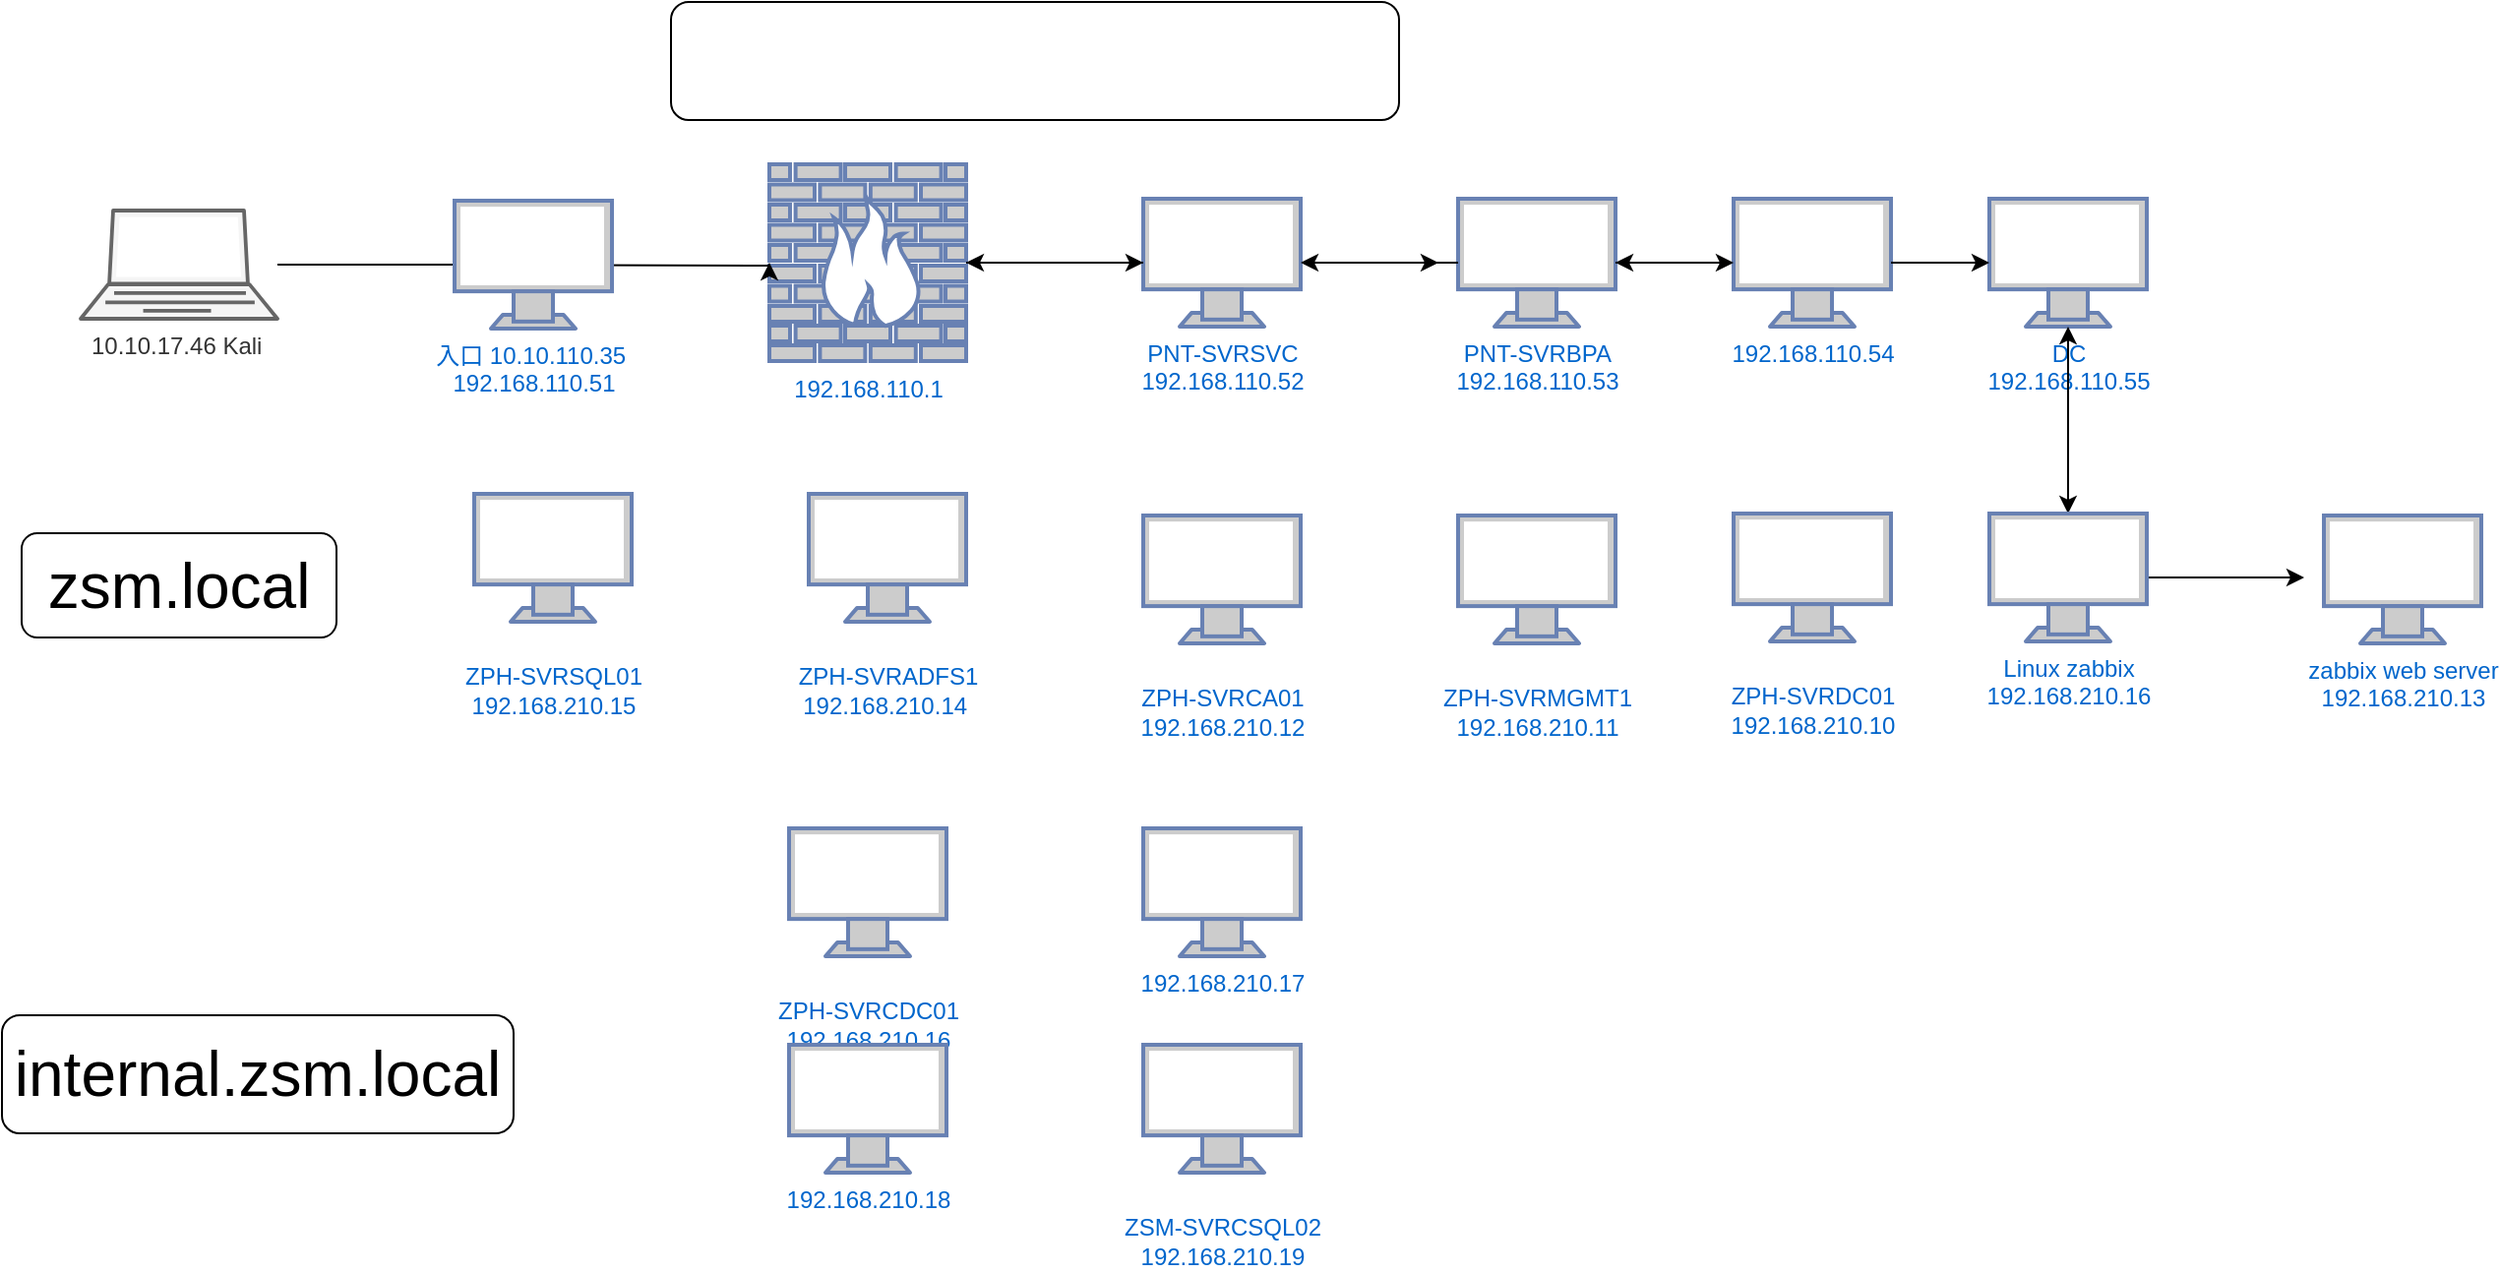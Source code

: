 <mxfile version="22.1.4" type="github">
  <diagram name="第 1 页" id="wmtw0mjW5K8laOdtFt9j">
    <mxGraphModel dx="2327" dy="774" grid="1" gridSize="10" guides="1" tooltips="1" connect="1" arrows="1" fold="1" page="1" pageScale="1" pageWidth="827" pageHeight="1169" math="0" shadow="0">
      <root>
        <mxCell id="0" />
        <mxCell id="1" parent="0" />
        <mxCell id="46mbo0AD8bIb3ruqI7Su-12" style="edgeStyle=orthogonalEdgeStyle;rounded=0;orthogonalLoop=1;jettySize=auto;html=1;" parent="1" source="46mbo0AD8bIb3ruqI7Su-1" edge="1">
          <mxGeometry relative="1" as="geometry">
            <mxPoint x="240" y="142.5" as="targetPoint" />
          </mxGeometry>
        </mxCell>
        <mxCell id="46mbo0AD8bIb3ruqI7Su-1" value="PNT-SVRSVC&lt;br&gt;192.168.110.52&lt;br&gt;" style="fontColor=#0066CC;verticalAlign=top;verticalLabelPosition=bottom;labelPosition=center;align=center;html=1;outlineConnect=0;fillColor=#CCCCCC;strokeColor=#6881B3;gradientColor=none;gradientDirection=north;strokeWidth=2;shape=mxgraph.networks.monitor;" parent="1" vertex="1">
          <mxGeometry x="90" y="110" width="80" height="65" as="geometry" />
        </mxCell>
        <mxCell id="46mbo0AD8bIb3ruqI7Su-2" value="PNT-SVRBPA&lt;br&gt;192.168.110.53" style="fontColor=#0066CC;verticalAlign=top;verticalLabelPosition=bottom;labelPosition=center;align=center;html=1;outlineConnect=0;fillColor=#CCCCCC;strokeColor=#6881B3;gradientColor=none;gradientDirection=north;strokeWidth=2;shape=mxgraph.networks.monitor;" parent="1" vertex="1">
          <mxGeometry x="250" y="110" width="80" height="65" as="geometry" />
        </mxCell>
        <mxCell id="46mbo0AD8bIb3ruqI7Su-16" style="edgeStyle=orthogonalEdgeStyle;rounded=0;orthogonalLoop=1;jettySize=auto;html=1;" parent="1" source="46mbo0AD8bIb3ruqI7Su-3" target="46mbo0AD8bIb3ruqI7Su-2" edge="1">
          <mxGeometry relative="1" as="geometry" />
        </mxCell>
        <mxCell id="46mbo0AD8bIb3ruqI7Su-3" value="192.168.110.54" style="fontColor=#0066CC;verticalAlign=top;verticalLabelPosition=bottom;labelPosition=center;align=center;html=1;outlineConnect=0;fillColor=#CCCCCC;strokeColor=#6881B3;gradientColor=none;gradientDirection=north;strokeWidth=2;shape=mxgraph.networks.monitor;" parent="1" vertex="1">
          <mxGeometry x="390" y="110" width="80" height="65" as="geometry" />
        </mxCell>
        <mxCell id="46mbo0AD8bIb3ruqI7Su-15" style="edgeStyle=orthogonalEdgeStyle;rounded=0;orthogonalLoop=1;jettySize=auto;html=1;" parent="1" source="46mbo0AD8bIb3ruqI7Su-4" target="46mbo0AD8bIb3ruqI7Su-5" edge="1">
          <mxGeometry relative="1" as="geometry" />
        </mxCell>
        <mxCell id="46mbo0AD8bIb3ruqI7Su-4" value="DC&lt;br&gt;192.168.110.55&lt;br&gt;" style="fontColor=#0066CC;verticalAlign=top;verticalLabelPosition=bottom;labelPosition=center;align=center;html=1;outlineConnect=0;fillColor=#CCCCCC;strokeColor=#6881B3;gradientColor=none;gradientDirection=north;strokeWidth=2;shape=mxgraph.networks.monitor;" parent="1" vertex="1">
          <mxGeometry x="520" y="110" width="80" height="65" as="geometry" />
        </mxCell>
        <mxCell id="46mbo0AD8bIb3ruqI7Su-19" style="edgeStyle=orthogonalEdgeStyle;rounded=0;orthogonalLoop=1;jettySize=auto;html=1;" parent="1" source="46mbo0AD8bIb3ruqI7Su-5" target="46mbo0AD8bIb3ruqI7Su-4" edge="1">
          <mxGeometry relative="1" as="geometry" />
        </mxCell>
        <mxCell id="46mbo0AD8bIb3ruqI7Su-24" style="edgeStyle=orthogonalEdgeStyle;rounded=0;orthogonalLoop=1;jettySize=auto;html=1;" parent="1" source="46mbo0AD8bIb3ruqI7Su-5" edge="1">
          <mxGeometry relative="1" as="geometry">
            <mxPoint x="680" y="302.5" as="targetPoint" />
          </mxGeometry>
        </mxCell>
        <mxCell id="46mbo0AD8bIb3ruqI7Su-5" value="Linux zabbix&lt;br&gt;192.168.210.16" style="fontColor=#0066CC;verticalAlign=top;verticalLabelPosition=bottom;labelPosition=center;align=center;html=1;outlineConnect=0;fillColor=#CCCCCC;strokeColor=#6881B3;gradientColor=none;gradientDirection=north;strokeWidth=2;shape=mxgraph.networks.monitor;" parent="1" vertex="1">
          <mxGeometry x="520" y="270" width="80" height="65" as="geometry" />
        </mxCell>
        <mxCell id="46mbo0AD8bIb3ruqI7Su-6" value="&lt;br&gt;ZPH-SVRDC01&lt;br&gt;192.168.210.10" style="fontColor=#0066CC;verticalAlign=top;verticalLabelPosition=bottom;labelPosition=center;align=center;html=1;outlineConnect=0;fillColor=#CCCCCC;strokeColor=#6881B3;gradientColor=none;gradientDirection=north;strokeWidth=2;shape=mxgraph.networks.monitor;" parent="1" vertex="1">
          <mxGeometry x="390" y="270" width="80" height="65" as="geometry" />
        </mxCell>
        <mxCell id="46mbo0AD8bIb3ruqI7Su-7" value="192.168.110.1" style="fontColor=#0066CC;verticalAlign=top;verticalLabelPosition=bottom;labelPosition=center;align=center;html=1;outlineConnect=0;fillColor=#CCCCCC;strokeColor=#6881B3;gradientColor=none;gradientDirection=north;strokeWidth=2;shape=mxgraph.networks.firewall;" parent="1" vertex="1">
          <mxGeometry x="-100" y="92.5" width="100" height="100" as="geometry" />
        </mxCell>
        <mxCell id="46mbo0AD8bIb3ruqI7Su-9" style="edgeStyle=orthogonalEdgeStyle;rounded=0;orthogonalLoop=1;jettySize=auto;html=1;entryX=0;entryY=0.5;entryDx=0;entryDy=0;entryPerimeter=0;" parent="1" source="46mbo0AD8bIb3ruqI7Su-8" target="46mbo0AD8bIb3ruqI7Su-7" edge="1">
          <mxGeometry relative="1" as="geometry">
            <mxPoint x="-150" y="143.5" as="targetPoint" />
            <Array as="points">
              <mxPoint x="-260" y="143" />
              <mxPoint x="-260" y="144" />
              <mxPoint x="-100" y="144" />
            </Array>
          </mxGeometry>
        </mxCell>
        <mxCell id="46mbo0AD8bIb3ruqI7Su-8" value="10.10.17.46 Kali&amp;nbsp;" style="fontColor=#333333;verticalAlign=top;verticalLabelPosition=bottom;labelPosition=center;align=center;html=1;outlineConnect=0;fillColor=#f5f5f5;strokeColor=#666666;gradientDirection=north;strokeWidth=2;shape=mxgraph.networks.laptop;" parent="1" vertex="1">
          <mxGeometry x="-450" y="116" width="100" height="55" as="geometry" />
        </mxCell>
        <mxCell id="46mbo0AD8bIb3ruqI7Su-10" style="edgeStyle=orthogonalEdgeStyle;rounded=0;orthogonalLoop=1;jettySize=auto;html=1;entryX=0;entryY=0.5;entryDx=0;entryDy=0;entryPerimeter=0;" parent="1" source="46mbo0AD8bIb3ruqI7Su-7" target="46mbo0AD8bIb3ruqI7Su-1" edge="1">
          <mxGeometry relative="1" as="geometry" />
        </mxCell>
        <mxCell id="46mbo0AD8bIb3ruqI7Su-11" value="入口 10.10.110.35&amp;nbsp;&lt;br&gt;192.168.110.51&lt;br&gt;" style="fontColor=#0066CC;verticalAlign=top;verticalLabelPosition=bottom;labelPosition=center;align=center;html=1;outlineConnect=0;fillColor=#CCCCCC;strokeColor=#6881B3;gradientColor=none;gradientDirection=north;strokeWidth=2;shape=mxgraph.networks.monitor;" parent="1" vertex="1">
          <mxGeometry x="-260" y="111" width="80" height="65" as="geometry" />
        </mxCell>
        <mxCell id="46mbo0AD8bIb3ruqI7Su-13" style="edgeStyle=orthogonalEdgeStyle;rounded=0;orthogonalLoop=1;jettySize=auto;html=1;entryX=0;entryY=0.5;entryDx=0;entryDy=0;entryPerimeter=0;" parent="1" source="46mbo0AD8bIb3ruqI7Su-2" target="46mbo0AD8bIb3ruqI7Su-3" edge="1">
          <mxGeometry relative="1" as="geometry" />
        </mxCell>
        <mxCell id="46mbo0AD8bIb3ruqI7Su-14" style="edgeStyle=orthogonalEdgeStyle;rounded=0;orthogonalLoop=1;jettySize=auto;html=1;entryX=0;entryY=0.5;entryDx=0;entryDy=0;entryPerimeter=0;" parent="1" source="46mbo0AD8bIb3ruqI7Su-3" target="46mbo0AD8bIb3ruqI7Su-4" edge="1">
          <mxGeometry relative="1" as="geometry" />
        </mxCell>
        <mxCell id="46mbo0AD8bIb3ruqI7Su-17" style="edgeStyle=orthogonalEdgeStyle;rounded=0;orthogonalLoop=1;jettySize=auto;html=1;entryX=1;entryY=0.5;entryDx=0;entryDy=0;entryPerimeter=0;" parent="1" source="46mbo0AD8bIb3ruqI7Su-2" target="46mbo0AD8bIb3ruqI7Su-1" edge="1">
          <mxGeometry relative="1" as="geometry" />
        </mxCell>
        <mxCell id="46mbo0AD8bIb3ruqI7Su-18" style="edgeStyle=orthogonalEdgeStyle;rounded=0;orthogonalLoop=1;jettySize=auto;html=1;entryX=1;entryY=0.5;entryDx=0;entryDy=0;entryPerimeter=0;" parent="1" source="46mbo0AD8bIb3ruqI7Su-1" target="46mbo0AD8bIb3ruqI7Su-7" edge="1">
          <mxGeometry relative="1" as="geometry" />
        </mxCell>
        <mxCell id="46mbo0AD8bIb3ruqI7Su-20" value="&lt;br&gt;ZPH-SVRMGMT1&lt;br&gt;192.168.210.11" style="fontColor=#0066CC;verticalAlign=top;verticalLabelPosition=bottom;labelPosition=center;align=center;html=1;outlineConnect=0;fillColor=#CCCCCC;strokeColor=#6881B3;gradientColor=none;gradientDirection=north;strokeWidth=2;shape=mxgraph.networks.monitor;" parent="1" vertex="1">
          <mxGeometry x="250" y="271" width="80" height="65" as="geometry" />
        </mxCell>
        <mxCell id="46mbo0AD8bIb3ruqI7Su-21" value="&lt;br&gt;ZPH-SVRCA01&lt;br&gt;192.168.210.12" style="fontColor=#0066CC;verticalAlign=top;verticalLabelPosition=bottom;labelPosition=center;align=center;html=1;outlineConnect=0;fillColor=#CCCCCC;strokeColor=#6881B3;gradientColor=none;gradientDirection=north;strokeWidth=2;shape=mxgraph.networks.monitor;" parent="1" vertex="1">
          <mxGeometry x="90" y="271" width="80" height="65" as="geometry" />
        </mxCell>
        <mxCell id="46mbo0AD8bIb3ruqI7Su-23" value="&lt;br&gt;ZPH-SVRADFS1&lt;br&gt;192.168.210.14&amp;nbsp;" style="fontColor=#0066CC;verticalAlign=top;verticalLabelPosition=bottom;labelPosition=center;align=center;html=1;outlineConnect=0;fillColor=#CCCCCC;strokeColor=#6881B3;gradientColor=none;gradientDirection=north;strokeWidth=2;shape=mxgraph.networks.monitor;" parent="1" vertex="1">
          <mxGeometry x="-80" y="260" width="80" height="65" as="geometry" />
        </mxCell>
        <mxCell id="46mbo0AD8bIb3ruqI7Su-25" value="zabbix web server&lt;br&gt;192.168.210.13" style="fontColor=#0066CC;verticalAlign=top;verticalLabelPosition=bottom;labelPosition=center;align=center;html=1;outlineConnect=0;fillColor=#CCCCCC;strokeColor=#6881B3;gradientColor=none;gradientDirection=north;strokeWidth=2;shape=mxgraph.networks.monitor;" parent="1" vertex="1">
          <mxGeometry x="690" y="271" width="80" height="65" as="geometry" />
        </mxCell>
        <mxCell id="46mbo0AD8bIb3ruqI7Su-26" value="&lt;br&gt;ZPH-SVRSQL01&lt;br&gt;192.168.210.15" style="fontColor=#0066CC;verticalAlign=top;verticalLabelPosition=bottom;labelPosition=center;align=center;html=1;outlineConnect=0;fillColor=#CCCCCC;strokeColor=#6881B3;gradientColor=none;gradientDirection=north;strokeWidth=2;shape=mxgraph.networks.monitor;" parent="1" vertex="1">
          <mxGeometry x="-250" y="260" width="80" height="65" as="geometry" />
        </mxCell>
        <mxCell id="46mbo0AD8bIb3ruqI7Su-27" value="&lt;br&gt;ZPH-SVRCDC01&lt;br&gt;192.168.210.16" style="fontColor=#0066CC;verticalAlign=top;verticalLabelPosition=bottom;labelPosition=center;align=center;html=1;outlineConnect=0;fillColor=#CCCCCC;strokeColor=#6881B3;gradientColor=none;gradientDirection=north;strokeWidth=2;shape=mxgraph.networks.monitor;" parent="1" vertex="1">
          <mxGeometry x="-90" y="430" width="80" height="65" as="geometry" />
        </mxCell>
        <mxCell id="46mbo0AD8bIb3ruqI7Su-30" value="&lt;br&gt;ZSM-SVRCSQL02&lt;br&gt;192.168.210.19" style="fontColor=#0066CC;verticalAlign=top;verticalLabelPosition=bottom;labelPosition=center;align=center;html=1;outlineConnect=0;fillColor=#CCCCCC;strokeColor=#6881B3;gradientColor=none;gradientDirection=north;strokeWidth=2;shape=mxgraph.networks.monitor;" parent="1" vertex="1">
          <mxGeometry x="90" y="540" width="80" height="65" as="geometry" />
        </mxCell>
        <mxCell id="46mbo0AD8bIb3ruqI7Su-31" value="192.168.210.18" style="fontColor=#0066CC;verticalAlign=top;verticalLabelPosition=bottom;labelPosition=center;align=center;html=1;outlineConnect=0;fillColor=#CCCCCC;strokeColor=#6881B3;gradientColor=none;gradientDirection=north;strokeWidth=2;shape=mxgraph.networks.monitor;" parent="1" vertex="1">
          <mxGeometry x="-90" y="540" width="80" height="65" as="geometry" />
        </mxCell>
        <mxCell id="46mbo0AD8bIb3ruqI7Su-32" value="192.168.210.17" style="fontColor=#0066CC;verticalAlign=top;verticalLabelPosition=bottom;labelPosition=center;align=center;html=1;outlineConnect=0;fillColor=#CCCCCC;strokeColor=#6881B3;gradientColor=none;gradientDirection=north;strokeWidth=2;shape=mxgraph.networks.monitor;" parent="1" vertex="1">
          <mxGeometry x="90" y="430" width="80" height="65" as="geometry" />
        </mxCell>
        <mxCell id="PLe3nVAlxMg8_XiibgrR-1" value="PAINTERS.HTB" style="rounded=1;whiteSpace=wrap;html=1;fontSize=32;fontColor=none;noLabel=1;" vertex="1" parent="1">
          <mxGeometry x="-150" y="10" width="370" height="60" as="geometry" />
        </mxCell>
        <mxCell id="PLe3nVAlxMg8_XiibgrR-2" value="zsm.local" style="rounded=1;whiteSpace=wrap;html=1;fontSize=32;" vertex="1" parent="1">
          <mxGeometry x="-480" y="280" width="160" height="53" as="geometry" />
        </mxCell>
        <mxCell id="PLe3nVAlxMg8_XiibgrR-3" value="internal.zsm.local" style="rounded=1;whiteSpace=wrap;html=1;fontSize=32;" vertex="1" parent="1">
          <mxGeometry x="-490" y="525" width="260" height="60" as="geometry" />
        </mxCell>
      </root>
    </mxGraphModel>
  </diagram>
</mxfile>
